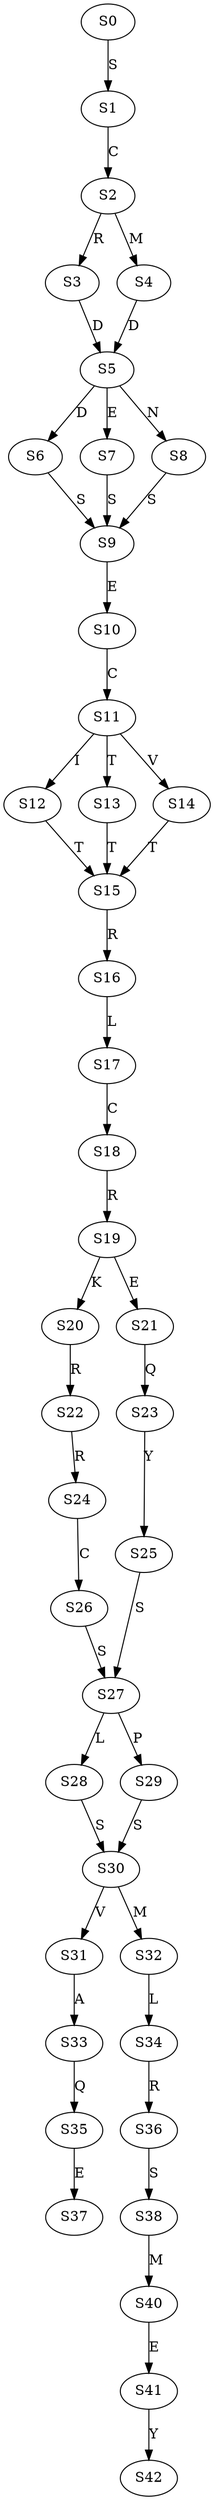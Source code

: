 strict digraph  {
	S0 -> S1 [ label = S ];
	S1 -> S2 [ label = C ];
	S2 -> S3 [ label = R ];
	S2 -> S4 [ label = M ];
	S3 -> S5 [ label = D ];
	S4 -> S5 [ label = D ];
	S5 -> S6 [ label = D ];
	S5 -> S7 [ label = E ];
	S5 -> S8 [ label = N ];
	S6 -> S9 [ label = S ];
	S7 -> S9 [ label = S ];
	S8 -> S9 [ label = S ];
	S9 -> S10 [ label = E ];
	S10 -> S11 [ label = C ];
	S11 -> S12 [ label = I ];
	S11 -> S13 [ label = T ];
	S11 -> S14 [ label = V ];
	S12 -> S15 [ label = T ];
	S13 -> S15 [ label = T ];
	S14 -> S15 [ label = T ];
	S15 -> S16 [ label = R ];
	S16 -> S17 [ label = L ];
	S17 -> S18 [ label = C ];
	S18 -> S19 [ label = R ];
	S19 -> S20 [ label = K ];
	S19 -> S21 [ label = E ];
	S20 -> S22 [ label = R ];
	S21 -> S23 [ label = Q ];
	S22 -> S24 [ label = R ];
	S23 -> S25 [ label = Y ];
	S24 -> S26 [ label = C ];
	S25 -> S27 [ label = S ];
	S26 -> S27 [ label = S ];
	S27 -> S28 [ label = L ];
	S27 -> S29 [ label = P ];
	S28 -> S30 [ label = S ];
	S29 -> S30 [ label = S ];
	S30 -> S31 [ label = V ];
	S30 -> S32 [ label = M ];
	S31 -> S33 [ label = A ];
	S32 -> S34 [ label = L ];
	S33 -> S35 [ label = Q ];
	S34 -> S36 [ label = R ];
	S35 -> S37 [ label = E ];
	S36 -> S38 [ label = S ];
	S38 -> S40 [ label = M ];
	S40 -> S41 [ label = E ];
	S41 -> S42 [ label = Y ];
}
